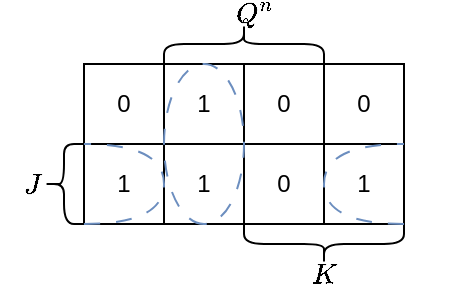 <mxfile version="21.3.2" type="github">
  <diagram name="第 1 页" id="PhozrFrcBSM_m_Q87fEb">
    <mxGraphModel dx="455" dy="272" grid="1" gridSize="10" guides="1" tooltips="1" connect="1" arrows="1" fold="1" page="1" pageScale="1" pageWidth="827" pageHeight="1169" math="1" shadow="0">
      <root>
        <mxCell id="0" />
        <mxCell id="1" parent="0" />
        <mxCell id="hCwF9v37frkuCYQWlXNh-1" value="0" style="whiteSpace=wrap;html=1;aspect=fixed;" parent="1" vertex="1">
          <mxGeometry x="200" y="200" width="40" height="40" as="geometry" />
        </mxCell>
        <mxCell id="hCwF9v37frkuCYQWlXNh-2" value="1" style="whiteSpace=wrap;html=1;aspect=fixed;" parent="1" vertex="1">
          <mxGeometry x="240" y="200" width="40" height="40" as="geometry" />
        </mxCell>
        <mxCell id="hCwF9v37frkuCYQWlXNh-3" value="0" style="whiteSpace=wrap;html=1;aspect=fixed;" parent="1" vertex="1">
          <mxGeometry x="280" y="200" width="40" height="40" as="geometry" />
        </mxCell>
        <mxCell id="hCwF9v37frkuCYQWlXNh-4" value="0" style="whiteSpace=wrap;html=1;aspect=fixed;" parent="1" vertex="1">
          <mxGeometry x="320" y="200" width="40" height="40" as="geometry" />
        </mxCell>
        <mxCell id="hCwF9v37frkuCYQWlXNh-5" value="1" style="whiteSpace=wrap;html=1;aspect=fixed;" parent="1" vertex="1">
          <mxGeometry x="200" y="240" width="40" height="40" as="geometry" />
        </mxCell>
        <mxCell id="hCwF9v37frkuCYQWlXNh-6" value="1" style="whiteSpace=wrap;html=1;aspect=fixed;" parent="1" vertex="1">
          <mxGeometry x="240" y="240" width="40" height="40" as="geometry" />
        </mxCell>
        <mxCell id="hCwF9v37frkuCYQWlXNh-7" value="0" style="whiteSpace=wrap;html=1;aspect=fixed;" parent="1" vertex="1">
          <mxGeometry x="280" y="240" width="40" height="40" as="geometry" />
        </mxCell>
        <mxCell id="hCwF9v37frkuCYQWlXNh-8" value="1" style="whiteSpace=wrap;html=1;aspect=fixed;" parent="1" vertex="1">
          <mxGeometry x="320" y="240" width="40" height="40" as="geometry" />
        </mxCell>
        <mxCell id="hCwF9v37frkuCYQWlXNh-9" value="" style="shape=curlyBracket;whiteSpace=wrap;html=1;rounded=1;flipH=1;labelPosition=right;verticalLabelPosition=middle;align=left;verticalAlign=middle;direction=south;" parent="1" vertex="1">
          <mxGeometry x="240" y="180" width="80" height="20" as="geometry" />
        </mxCell>
        <mxCell id="hCwF9v37frkuCYQWlXNh-10" value="" style="shape=curlyBracket;whiteSpace=wrap;html=1;rounded=1;flipH=1;labelPosition=right;verticalLabelPosition=middle;align=left;verticalAlign=middle;direction=west;" parent="1" vertex="1">
          <mxGeometry x="180" y="240" width="20" height="40" as="geometry" />
        </mxCell>
        <mxCell id="hCwF9v37frkuCYQWlXNh-11" value="" style="shape=curlyBracket;whiteSpace=wrap;html=1;rounded=1;flipH=1;labelPosition=right;verticalLabelPosition=middle;align=left;verticalAlign=middle;direction=north;" parent="1" vertex="1">
          <mxGeometry x="280" y="280" width="80" height="20" as="geometry" />
        </mxCell>
        <mxCell id="hCwF9v37frkuCYQWlXNh-12" value="$$Q^n$$" style="text;html=1;strokeColor=none;fillColor=none;align=center;verticalAlign=middle;whiteSpace=wrap;rounded=0;" parent="1" vertex="1">
          <mxGeometry x="280" y="170" width="10" height="10" as="geometry" />
        </mxCell>
        <mxCell id="hCwF9v37frkuCYQWlXNh-13" value="$$J$$" style="text;html=1;strokeColor=none;fillColor=none;align=center;verticalAlign=middle;whiteSpace=wrap;rounded=0;" parent="1" vertex="1">
          <mxGeometry x="170" y="255" width="10" height="10" as="geometry" />
        </mxCell>
        <mxCell id="hCwF9v37frkuCYQWlXNh-14" value="$$K$$" style="text;html=1;strokeColor=none;fillColor=none;align=center;verticalAlign=middle;whiteSpace=wrap;rounded=0;" parent="1" vertex="1">
          <mxGeometry x="315" y="300" width="10" height="10" as="geometry" />
        </mxCell>
        <mxCell id="hCwF9v37frkuCYQWlXNh-15" value="" style="ellipse;whiteSpace=wrap;html=1;fillStyle=auto;fillColor=none;direction=south;dashed=1;dashPattern=8 8;strokeColor=#6c8ebf;" parent="1" vertex="1">
          <mxGeometry x="240" y="200" width="40" height="80" as="geometry" />
        </mxCell>
        <mxCell id="hCwF9v37frkuCYQWlXNh-27" value="" style="curved=1;endArrow=none;html=1;rounded=0;endFill=0;dashed=1;dashPattern=8 8;fillColor=#dae8fc;strokeColor=#6c8ebf;" parent="1" edge="1">
          <mxGeometry width="50" height="50" relative="1" as="geometry">
            <mxPoint x="360" y="280" as="sourcePoint" />
            <mxPoint x="360" y="240" as="targetPoint" />
            <Array as="points">
              <mxPoint x="340" y="280" />
              <mxPoint x="320" y="270" />
              <mxPoint x="320" y="250" />
              <mxPoint x="340" y="240" />
            </Array>
          </mxGeometry>
        </mxCell>
        <mxCell id="hCwF9v37frkuCYQWlXNh-28" value="" style="curved=1;endArrow=none;html=1;rounded=0;endFill=0;dashed=1;dashPattern=8 8;fillColor=#dae8fc;strokeColor=#6c8ebf;" parent="1" edge="1">
          <mxGeometry width="50" height="50" relative="1" as="geometry">
            <mxPoint x="200" y="280" as="sourcePoint" />
            <mxPoint x="200" y="240" as="targetPoint" />
            <Array as="points">
              <mxPoint x="220" y="280" />
              <mxPoint x="240" y="270" />
              <mxPoint x="240" y="250" />
              <mxPoint x="220" y="240" />
            </Array>
          </mxGeometry>
        </mxCell>
        <mxCell id="A6dTcfufHbG9CIlIN8NG-1" value="$$&amp;nbsp; $$" style="text;html=1;strokeColor=none;fillColor=none;align=center;verticalAlign=middle;whiteSpace=wrap;rounded=0;" vertex="1" parent="1">
          <mxGeometry x="370" y="255" width="10" height="10" as="geometry" />
        </mxCell>
      </root>
    </mxGraphModel>
  </diagram>
</mxfile>
